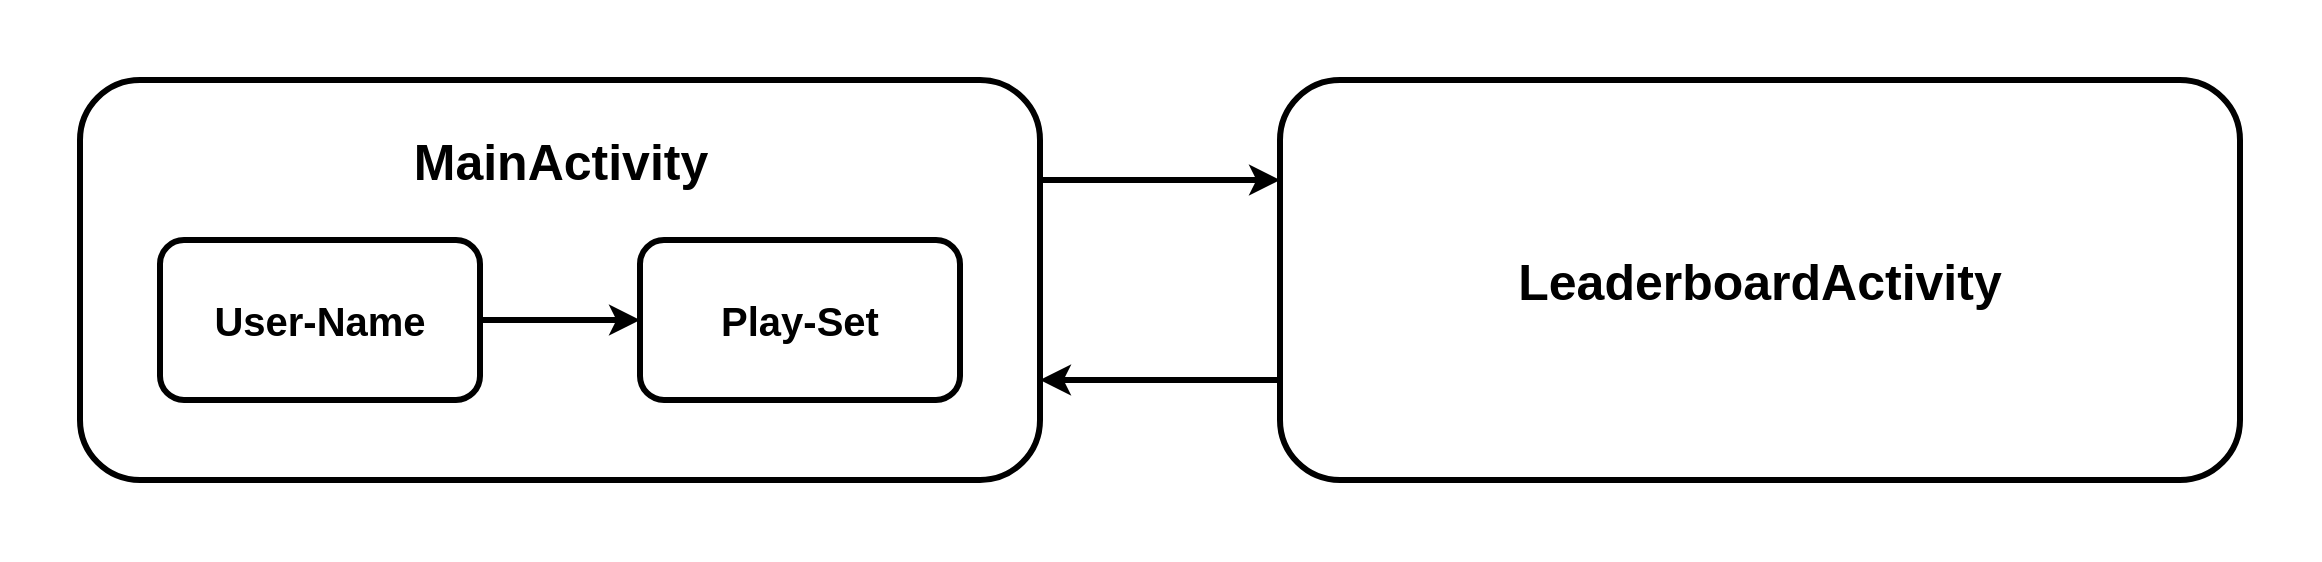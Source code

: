 <mxfile version="13.9.9" type="device"><diagram id="kp7Mr_2AyNhFU_bSWvmp" name="Page-1"><mxGraphModel dx="1603" dy="1053" grid="1" gridSize="10" guides="1" tooltips="1" connect="1" arrows="1" fold="1" page="1" pageScale="1" pageWidth="850" pageHeight="1100" math="0" shadow="0"><root><mxCell id="0"/><mxCell id="1" parent="0"/><mxCell id="D-C-nwsQwV7ii82PYaFh-8" style="edgeStyle=orthogonalEdgeStyle;rounded=1;orthogonalLoop=1;jettySize=auto;html=1;exitX=1;exitY=0.25;exitDx=0;exitDy=0;entryX=0;entryY=0.25;entryDx=0;entryDy=0;strokeWidth=3;" edge="1" parent="1" source="D-C-nwsQwV7ii82PYaFh-3" target="D-C-nwsQwV7ii82PYaFh-6"><mxGeometry relative="1" as="geometry"/></mxCell><mxCell id="D-C-nwsQwV7ii82PYaFh-3" value="" style="rounded=1;whiteSpace=wrap;html=1;strokeWidth=3;" vertex="1" parent="1"><mxGeometry x="280" y="200" width="480" height="200" as="geometry"/></mxCell><mxCell id="D-C-nwsQwV7ii82PYaFh-5" style="edgeStyle=orthogonalEdgeStyle;rounded=1;orthogonalLoop=1;jettySize=auto;html=1;strokeWidth=3;" edge="1" parent="1" source="D-C-nwsQwV7ii82PYaFh-1" target="D-C-nwsQwV7ii82PYaFh-2"><mxGeometry relative="1" as="geometry"/></mxCell><mxCell id="D-C-nwsQwV7ii82PYaFh-1" value="&lt;b&gt;&lt;font style=&quot;font-size: 20px&quot;&gt;User-Name&lt;/font&gt;&lt;/b&gt;" style="rounded=1;whiteSpace=wrap;html=1;strokeWidth=3;" vertex="1" parent="1"><mxGeometry x="320" y="280" width="160" height="80" as="geometry"/></mxCell><mxCell id="D-C-nwsQwV7ii82PYaFh-2" value="&lt;b&gt;&lt;font style=&quot;font-size: 20px&quot;&gt;Play-Set&lt;/font&gt;&lt;/b&gt;" style="rounded=1;whiteSpace=wrap;html=1;strokeWidth=3;" vertex="1" parent="1"><mxGeometry x="560" y="280" width="160" height="80" as="geometry"/></mxCell><mxCell id="D-C-nwsQwV7ii82PYaFh-4" value="&lt;b&gt;&lt;font style=&quot;font-size: 25px&quot;&gt;MainActivity&lt;/font&gt;&lt;/b&gt;" style="text;html=1;align=center;verticalAlign=middle;resizable=0;points=[];autosize=1;" vertex="1" parent="1"><mxGeometry x="440" y="230" width="160" height="20" as="geometry"/></mxCell><mxCell id="D-C-nwsQwV7ii82PYaFh-9" style="edgeStyle=orthogonalEdgeStyle;rounded=1;orthogonalLoop=1;jettySize=auto;html=1;exitX=0;exitY=0.75;exitDx=0;exitDy=0;entryX=1;entryY=0.75;entryDx=0;entryDy=0;strokeWidth=3;" edge="1" parent="1" source="D-C-nwsQwV7ii82PYaFh-6" target="D-C-nwsQwV7ii82PYaFh-3"><mxGeometry relative="1" as="geometry"/></mxCell><mxCell id="D-C-nwsQwV7ii82PYaFh-6" value="&lt;b&gt;&lt;font style=&quot;font-size: 25px&quot;&gt;LeaderboardActivity&lt;/font&gt;&lt;/b&gt;" style="rounded=1;whiteSpace=wrap;html=1;strokeWidth=3;" vertex="1" parent="1"><mxGeometry x="880" y="200" width="480" height="200" as="geometry"/></mxCell><mxCell id="D-C-nwsQwV7ii82PYaFh-10" value="" style="rounded=0;whiteSpace=wrap;html=1;strokeWidth=3;fillColor=none;strokeColor=none;" vertex="1" parent="1"><mxGeometry x="240" y="160" width="1160" height="280" as="geometry"/></mxCell></root></mxGraphModel></diagram></mxfile>